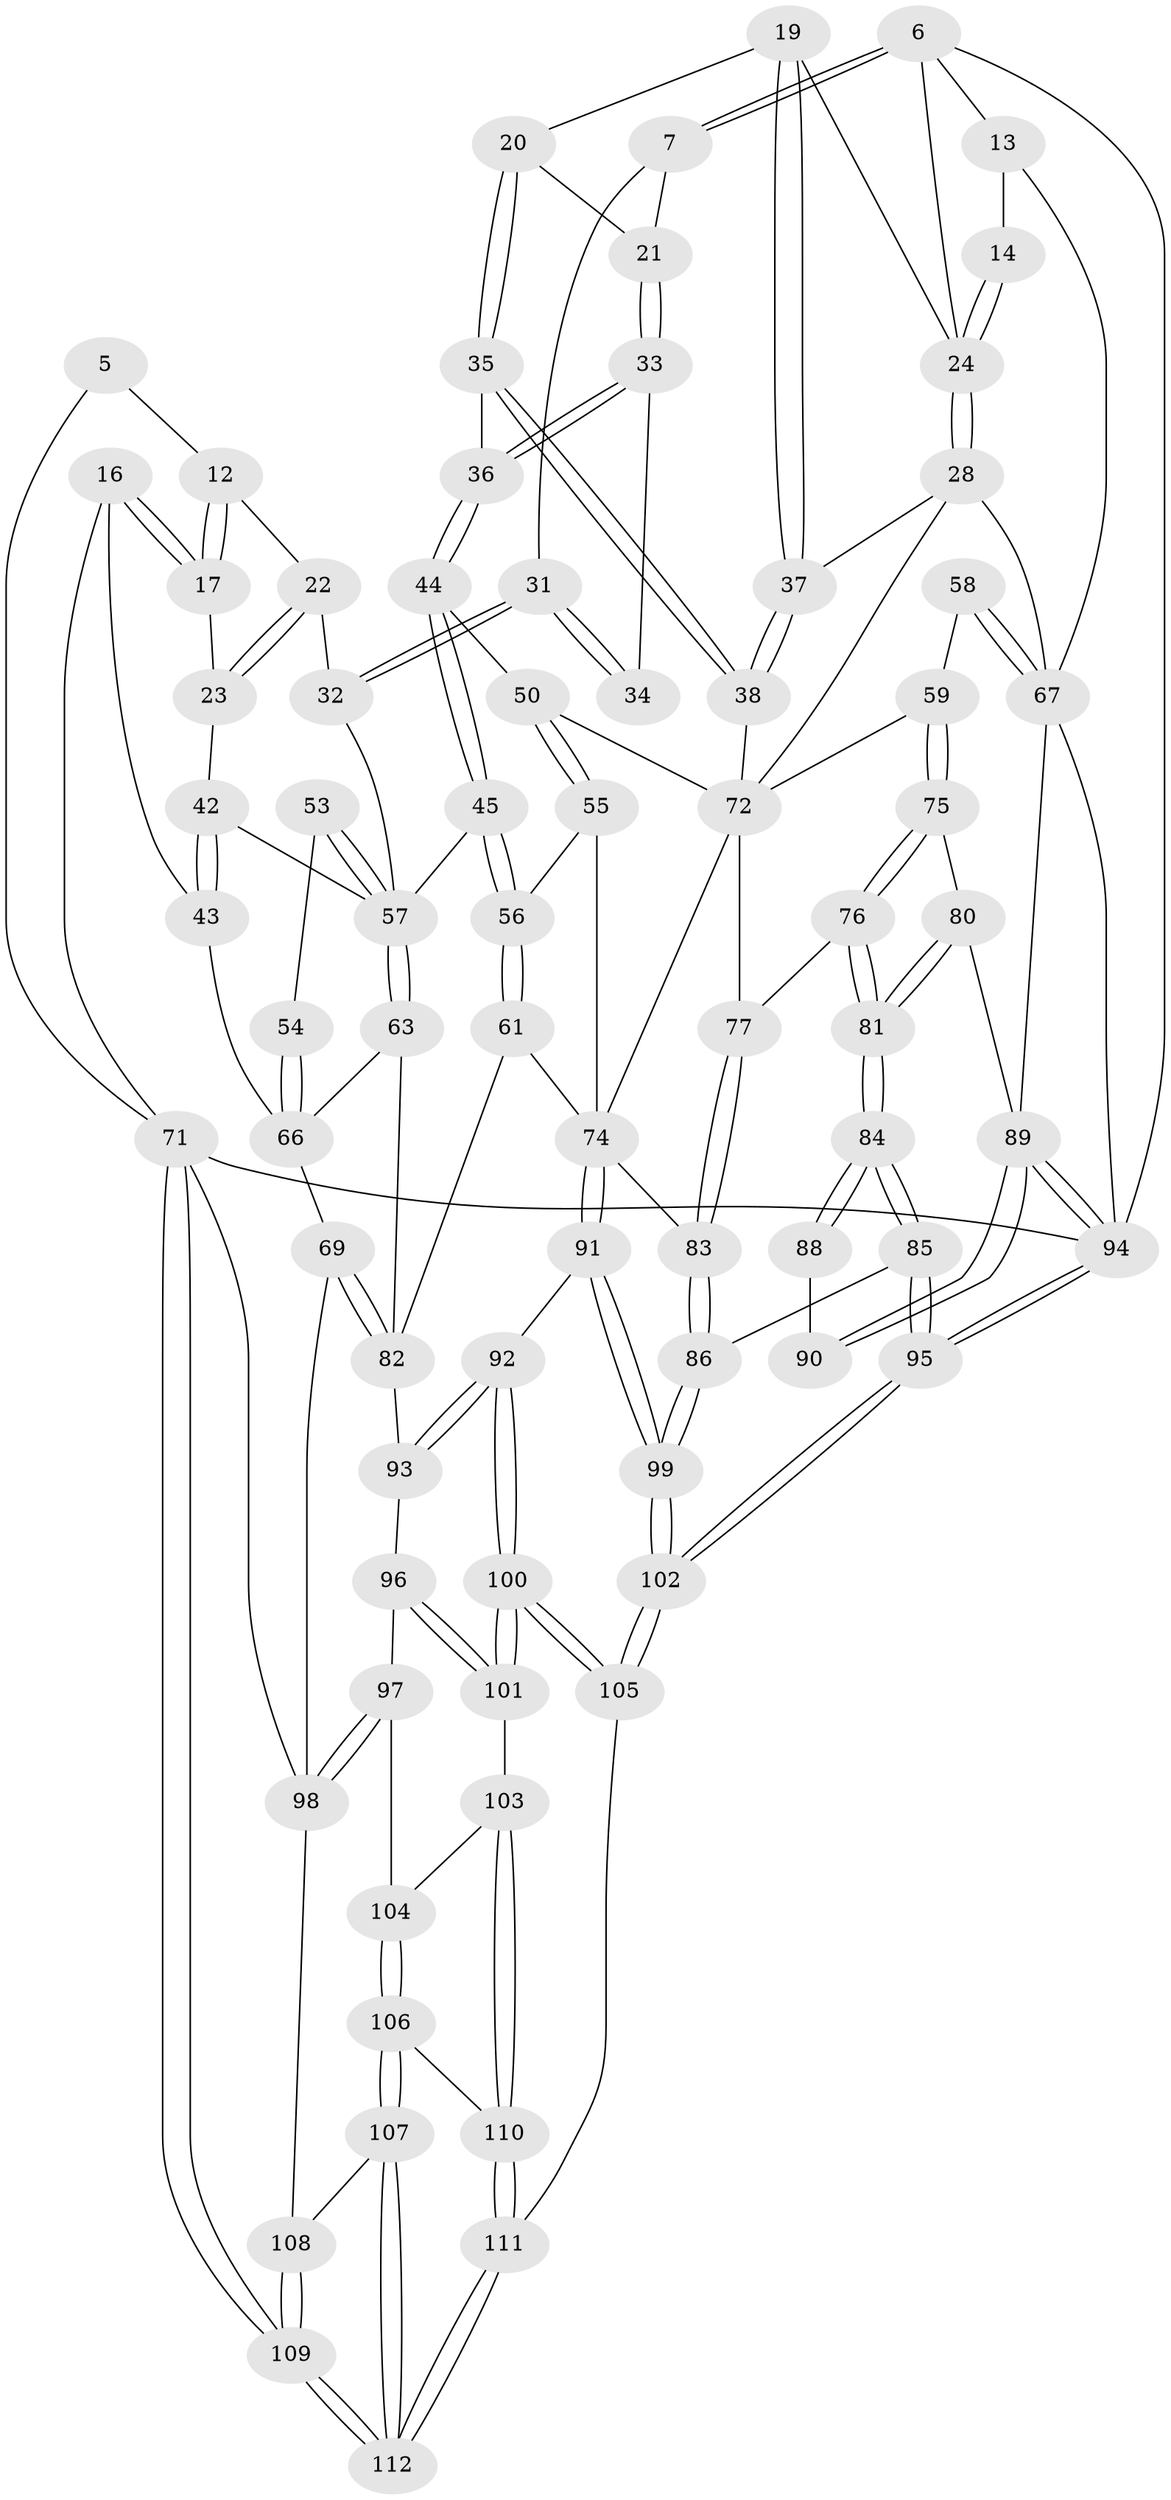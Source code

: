 // original degree distribution, {3: 0.026785714285714284, 4: 0.26785714285714285, 5: 0.4375, 6: 0.26785714285714285}
// Generated by graph-tools (version 1.1) at 2025/06/03/04/25 22:06:34]
// undirected, 78 vertices, 182 edges
graph export_dot {
graph [start="1"]
  node [color=gray90,style=filled];
  5 [pos="+0.2388580358243614+0"];
  6 [pos="+0.48594647162321464+0",super="+2"];
  7 [pos="+0.44094226530194613+0.017422722717779917"];
  12 [pos="+0.20878313721109015+0"];
  13 [pos="+0.7896052703295106+0.008936582568451536"];
  14 [pos="+0.7033739996968625+0.07844703518884305"];
  16 [pos="+0+0"];
  17 [pos="+0.07622803307606327+0.08894551475113875"];
  19 [pos="+0.5131573798297657+0.1486715962376439"];
  20 [pos="+0.4593593765702553+0.1331656259591195"];
  21 [pos="+0.4435666517697812+0.10359997613558333"];
  22 [pos="+0.16527026345628226+0.14026698978500773",super="+11"];
  23 [pos="+0.11666367882234054+0.16229389995666918"];
  24 [pos="+0.6425252122860501+0.1599450730906067",super="+18+15"];
  28 [pos="+0.6425190769104754+0.17407405291155448",super="+27"];
  31 [pos="+0.2766071564862095+0.2017018920128773",super="+9+8"];
  32 [pos="+0.25670578190779386+0.22137227770114393",super="+25"];
  33 [pos="+0.37722907056722854+0.18833986126486957"];
  34 [pos="+0.3636611816374475+0.18049933482880512"];
  35 [pos="+0.4482969526134102+0.221980038860592"];
  36 [pos="+0.39438885884674185+0.2085304496474649"];
  37 [pos="+0.52833390456736+0.21197397504217708"];
  38 [pos="+0.4923122741367535+0.25086155284499184"];
  42 [pos="+0.0942632832050383+0.22654947883725415",super="+41"];
  43 [pos="+0+0.11758484833163695"];
  44 [pos="+0.3564477714128168+0.2779309312108546"];
  45 [pos="+0.3023655976755812+0.31720761584687607"];
  50 [pos="+0.3838780001837785+0.2895812778775087"];
  53 [pos="+0.09801273805913392+0.31415858937377744"];
  54 [pos="+0+0.3683002996652199",super="+52"];
  55 [pos="+0.42034591559090084+0.39829779970527723"];
  56 [pos="+0.30740694324397316+0.3268475411786422"];
  57 [pos="+0.15986350981813313+0.40870869565275164",super="+46+40"];
  58 [pos="+0.9447350005381306+0.4255779452179676"];
  59 [pos="+0.8189967731941679+0.4535225935019812"];
  61 [pos="+0.24589790396668998+0.5576149055965152"];
  63 [pos="+0.1519004383252775+0.4594655148595749"];
  66 [pos="+0+0.4324273738898575",super="+65+51"];
  67 [pos="+1+0.5207103414189893",super="+29+30"];
  69 [pos="+0+0.6860792479763129"];
  71 [pos="+0+1",super="+4"];
  72 [pos="+0.7024867878143729+0.4000652346018013",super="+60+49"];
  74 [pos="+0.5498556617047403+0.6819616387074546",super="+68+73+64"];
  75 [pos="+0.827603396729158+0.5115047058223884"];
  76 [pos="+0.7213547977510397+0.572803152102585"];
  77 [pos="+0.7010098069678072+0.5663124741976063"];
  80 [pos="+0.8426160055806902+0.5507541222708532"];
  81 [pos="+0.795840034028851+0.6225645143238455"];
  82 [pos="+0.22960859286202778+0.5798925326927022",super="+62"];
  83 [pos="+0.569717942465836+0.6852995328912026"];
  84 [pos="+0.802958925614427+0.7022974922978872"];
  85 [pos="+0.7792035853554649+0.7387096580174428"];
  86 [pos="+0.681842856769465+0.7575509503586064"];
  88 [pos="+0.8051743067562902+0.7016000490143548"];
  89 [pos="+1+0.7710325602883794",super="+79"];
  90 [pos="+0.9375467405039717+0.6946451517136506",super="+87"];
  91 [pos="+0.46988024602011236+0.7749030126099024"];
  92 [pos="+0.458346416646111+0.7851001132361207"];
  93 [pos="+0.23260950801452565+0.7002893110283213"];
  94 [pos="+1+1",super="+3"];
  95 [pos="+1+1"];
  96 [pos="+0.21389487978345406+0.7334287107462722"];
  97 [pos="+0.13096508814615787+0.7973935696056009"];
  98 [pos="+0.006176874432600488+0.7973284667309117",super="+70"];
  99 [pos="+0.6758663601085179+0.9665550141819288"];
  100 [pos="+0.41452365995657864+0.9334189184146795"];
  101 [pos="+0.3065381160238747+0.8884154274807895"];
  102 [pos="+0.6998041387861045+1"];
  103 [pos="+0.2486104588722032+0.9093732058492232"];
  104 [pos="+0.14473955346865688+0.8393991307635525"];
  105 [pos="+0.46518756701318026+1"];
  106 [pos="+0.14770743558046348+0.9762990944864856"];
  107 [pos="+0.12618622920589664+1"];
  108 [pos="+0.04493520270123463+0.9035505326156582"];
  109 [pos="+0+1"];
  110 [pos="+0.2220292448600491+0.9479046572038324"];
  111 [pos="+0.4524559897787983+1"];
  112 [pos="+0.06322494700256405+1"];
  5 -- 12;
  5 -- 71;
  6 -- 7;
  6 -- 7;
  6 -- 24;
  6 -- 13;
  6 -- 94;
  7 -- 21;
  7 -- 31;
  12 -- 17;
  12 -- 17;
  12 -- 22;
  13 -- 14;
  13 -- 67;
  14 -- 24 [weight=2];
  14 -- 24;
  16 -- 17;
  16 -- 17;
  16 -- 43;
  16 -- 71;
  17 -- 23;
  19 -- 20;
  19 -- 37;
  19 -- 37;
  19 -- 24;
  20 -- 21;
  20 -- 35;
  20 -- 35;
  21 -- 33;
  21 -- 33;
  22 -- 23;
  22 -- 23;
  22 -- 32 [weight=2];
  23 -- 42;
  24 -- 28;
  24 -- 28;
  28 -- 37;
  28 -- 67;
  28 -- 72;
  31 -- 32 [weight=2];
  31 -- 32;
  31 -- 34 [weight=2];
  31 -- 34;
  32 -- 57;
  33 -- 34;
  33 -- 36;
  33 -- 36;
  35 -- 36;
  35 -- 38;
  35 -- 38;
  36 -- 44;
  36 -- 44;
  37 -- 38;
  37 -- 38;
  38 -- 72;
  42 -- 43;
  42 -- 43;
  42 -- 57;
  43 -- 66;
  44 -- 45;
  44 -- 45;
  44 -- 50;
  45 -- 56;
  45 -- 56;
  45 -- 57;
  50 -- 55;
  50 -- 55;
  50 -- 72;
  53 -- 54;
  53 -- 57 [weight=2];
  53 -- 57;
  54 -- 66 [weight=2];
  54 -- 66;
  55 -- 56;
  55 -- 74;
  56 -- 61;
  56 -- 61;
  57 -- 63;
  57 -- 63;
  58 -- 59;
  58 -- 67 [weight=2];
  58 -- 67;
  59 -- 75;
  59 -- 75;
  59 -- 72;
  61 -- 82;
  61 -- 74;
  63 -- 66;
  63 -- 82;
  66 -- 69;
  67 -- 94;
  67 -- 89;
  69 -- 82;
  69 -- 82;
  69 -- 98;
  71 -- 109;
  71 -- 109;
  71 -- 94 [weight=2];
  71 -- 98;
  72 -- 77;
  72 -- 74 [weight=2];
  74 -- 91;
  74 -- 91;
  74 -- 83;
  75 -- 76;
  75 -- 76;
  75 -- 80;
  76 -- 77;
  76 -- 81;
  76 -- 81;
  77 -- 83;
  77 -- 83;
  80 -- 81;
  80 -- 81;
  80 -- 89;
  81 -- 84;
  81 -- 84;
  82 -- 93;
  83 -- 86;
  83 -- 86;
  84 -- 85;
  84 -- 85;
  84 -- 88;
  84 -- 88;
  85 -- 86;
  85 -- 95;
  85 -- 95;
  86 -- 99;
  86 -- 99;
  88 -- 90 [weight=2];
  89 -- 90 [weight=2];
  89 -- 90;
  89 -- 94;
  89 -- 94;
  91 -- 92;
  91 -- 99;
  91 -- 99;
  92 -- 93;
  92 -- 93;
  92 -- 100;
  92 -- 100;
  93 -- 96;
  94 -- 95;
  94 -- 95;
  95 -- 102;
  95 -- 102;
  96 -- 97;
  96 -- 101;
  96 -- 101;
  97 -- 98;
  97 -- 98;
  97 -- 104;
  98 -- 108;
  99 -- 102;
  99 -- 102;
  100 -- 101;
  100 -- 101;
  100 -- 105;
  100 -- 105;
  101 -- 103;
  102 -- 105;
  102 -- 105;
  103 -- 104;
  103 -- 110;
  103 -- 110;
  104 -- 106;
  104 -- 106;
  105 -- 111;
  106 -- 107;
  106 -- 107;
  106 -- 110;
  107 -- 108;
  107 -- 112;
  107 -- 112;
  108 -- 109;
  108 -- 109;
  109 -- 112;
  109 -- 112;
  110 -- 111;
  110 -- 111;
  111 -- 112;
  111 -- 112;
}
